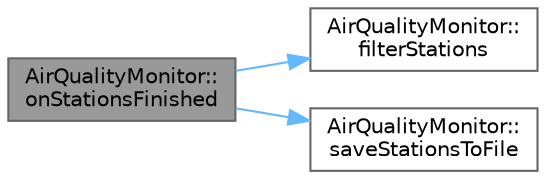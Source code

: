 digraph "AirQualityMonitor::onStationsFinished"
{
 // LATEX_PDF_SIZE
  bgcolor="transparent";
  edge [fontname=Helvetica,fontsize=10,labelfontname=Helvetica,labelfontsize=10];
  node [fontname=Helvetica,fontsize=10,shape=box,height=0.2,width=0.4];
  rankdir="LR";
  Node1 [id="Node000001",label="AirQualityMonitor::\lonStationsFinished",height=0.2,width=0.4,color="gray40", fillcolor="grey60", style="filled", fontcolor="black",tooltip="Obsługuje zakończenie pobierania danych stacji."];
  Node1 -> Node2 [id="edge1_Node000001_Node000002",color="steelblue1",style="solid",tooltip=" "];
  Node2 [id="Node000002",label="AirQualityMonitor::\lfilterStations",height=0.2,width=0.4,color="grey40", fillcolor="white", style="filled",URL="$class_air_quality_monitor.html#abdeb3354b91cda4d6795d8ce0c527a08",tooltip="Filtruje listę stacji na podstawie tekstu wyszukiwania."];
  Node1 -> Node3 [id="edge2_Node000001_Node000003",color="steelblue1",style="solid",tooltip=" "];
  Node3 [id="Node000003",label="AirQualityMonitor::\lsaveStationsToFile",height=0.2,width=0.4,color="grey40", fillcolor="white", style="filled",URL="$class_air_quality_monitor.html#af2171a17af73ab8e50efb374ff8ddf19",tooltip="Zapisuje dane stacji do lokalnego pliku JSON."];
}
